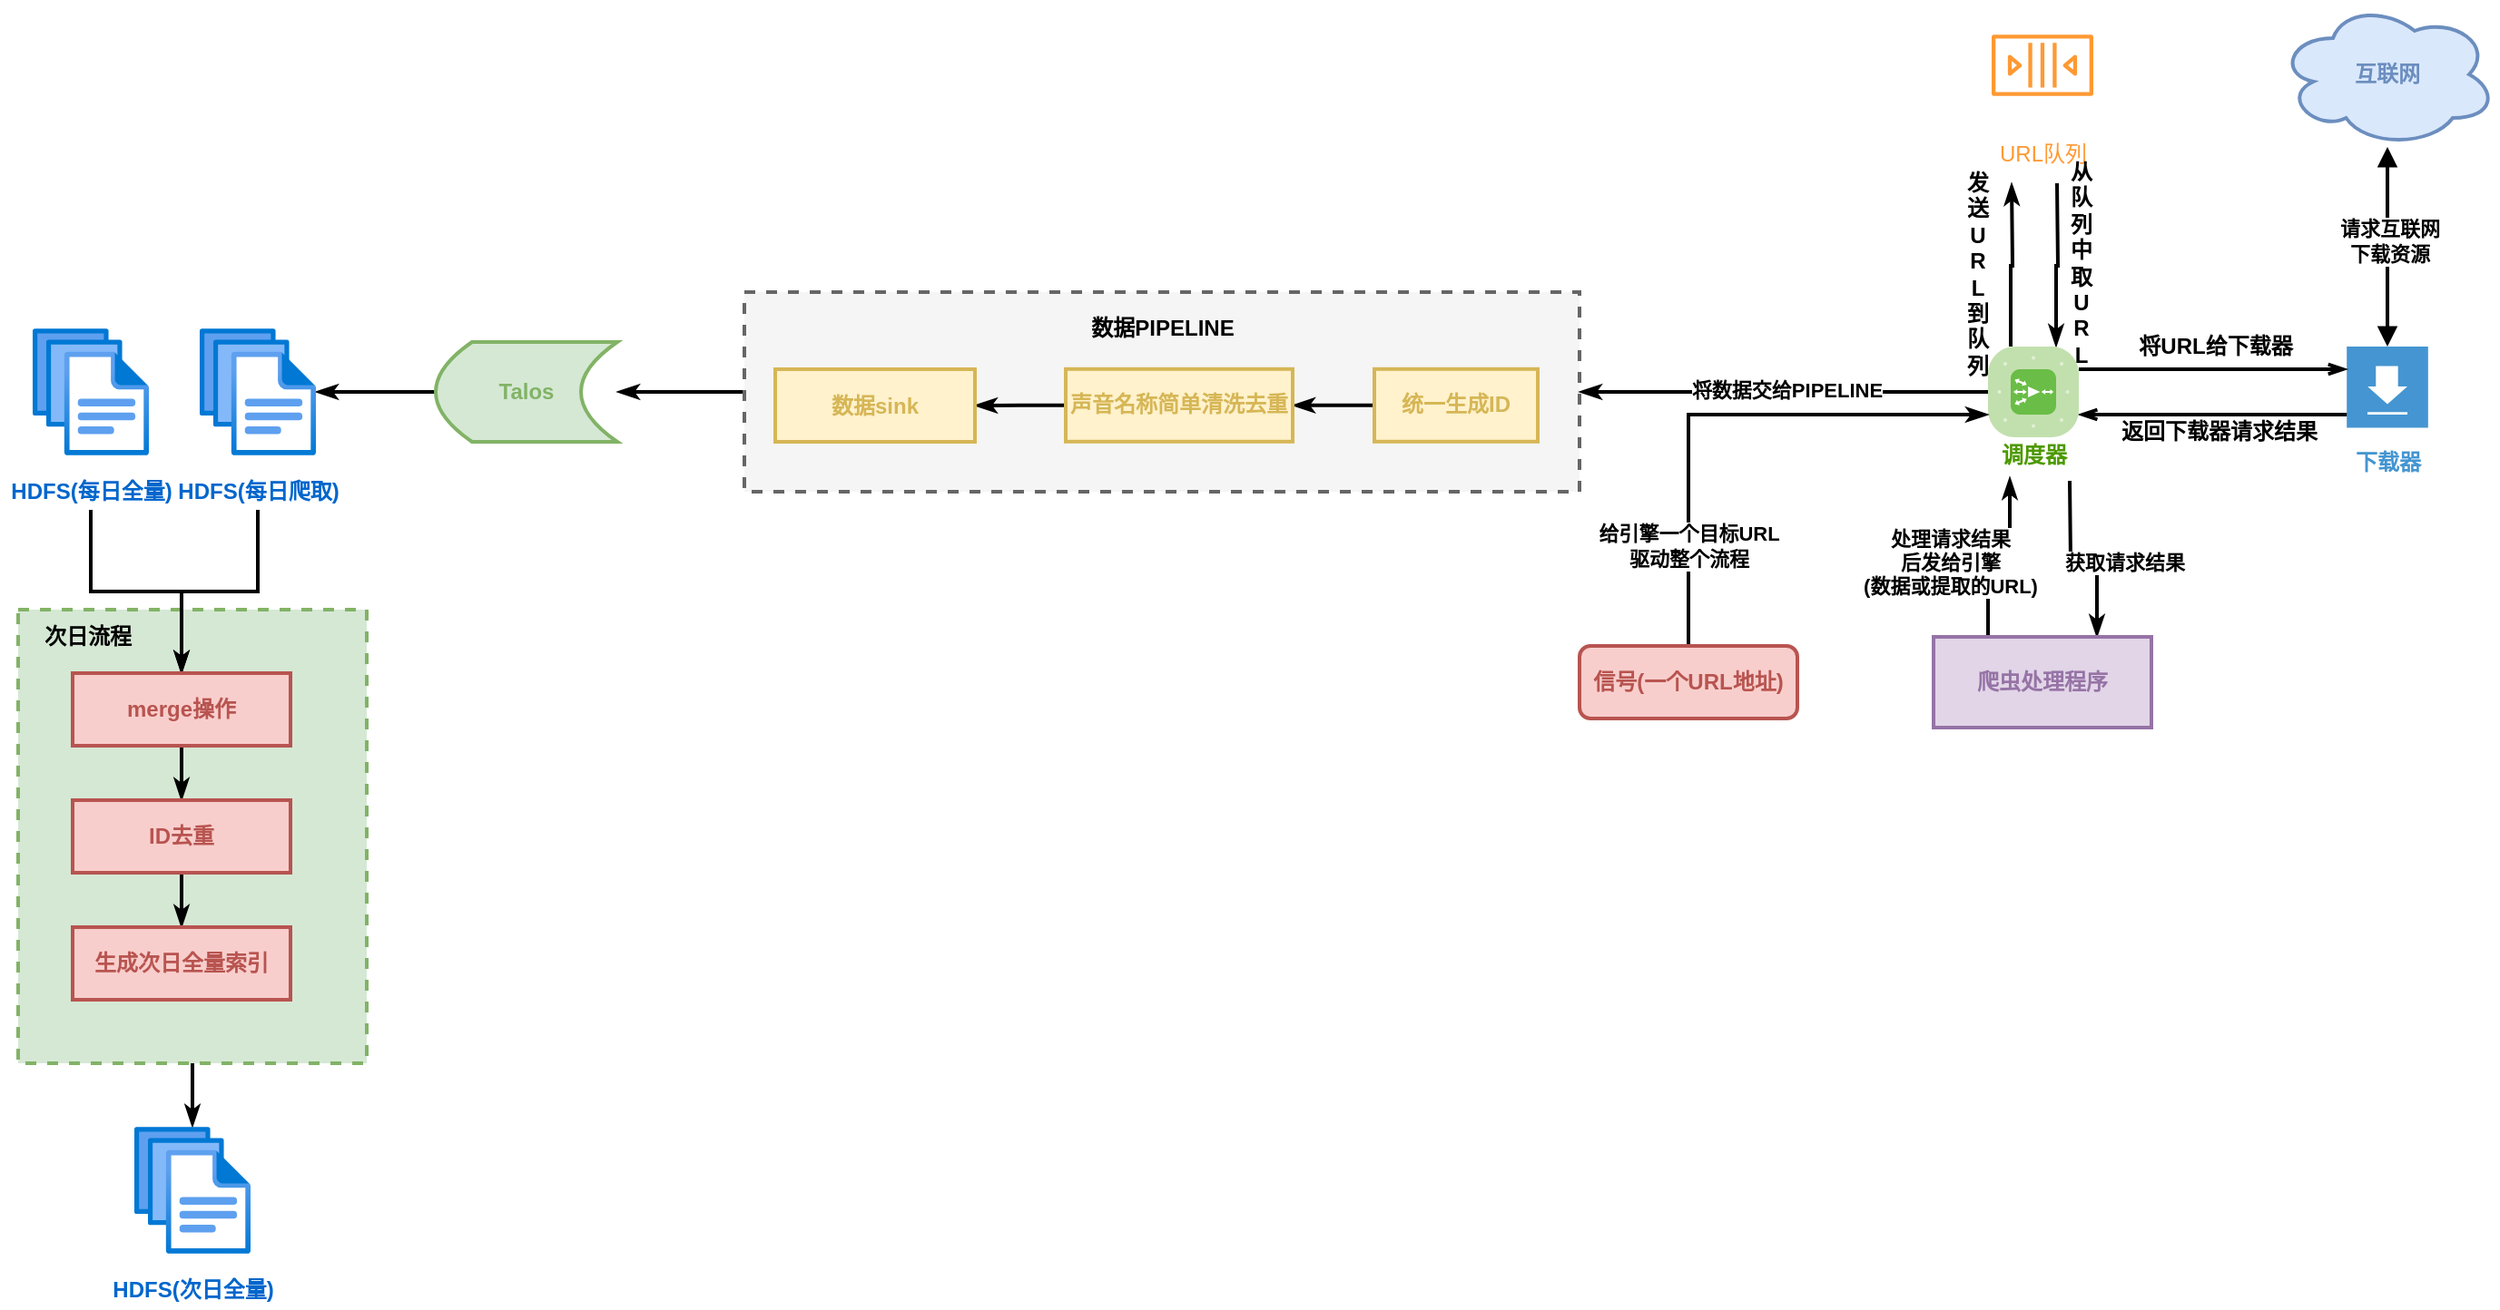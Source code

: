 <mxfile version="14.6.3" type="github">
  <diagram id="5i8NDIdGCb8DNyT52elz" name="第 1 页">
    <mxGraphModel dx="1954" dy="1044" grid="1" gridSize="10" guides="1" tooltips="1" connect="1" arrows="1" fold="1" page="0" pageScale="1" pageWidth="1169" pageHeight="827" math="0" shadow="0">
      <root>
        <mxCell id="0" />
        <mxCell id="1" parent="0" />
        <mxCell id="mn38bhdYBXqbmsw6AmZh-78" style="edgeStyle=orthogonalEdgeStyle;rounded=0;orthogonalLoop=1;jettySize=auto;html=1;exitX=0.5;exitY=1;exitDx=0;exitDy=0;fontColor=#B85450;startArrow=none;startFill=0;endArrow=classicThin;endFill=1;strokeWidth=2;" edge="1" parent="1" source="mn38bhdYBXqbmsw6AmZh-73" target="mn38bhdYBXqbmsw6AmZh-75">
          <mxGeometry relative="1" as="geometry" />
        </mxCell>
        <mxCell id="mn38bhdYBXqbmsw6AmZh-73" value="" style="rounded=0;whiteSpace=wrap;html=1;strokeColor=#82b366;strokeWidth=2;fillColor=#d5e8d4;dashed=1;" vertex="1" parent="1">
          <mxGeometry x="-220" y="485" width="192" height="250" as="geometry" />
        </mxCell>
        <mxCell id="mn38bhdYBXqbmsw6AmZh-52" style="edgeStyle=orthogonalEdgeStyle;rounded=0;orthogonalLoop=1;jettySize=auto;html=1;exitX=0;exitY=0.5;exitDx=0;exitDy=0;entryX=1;entryY=0.5;entryDx=0;entryDy=0;fontColor=#B85450;startArrow=none;startFill=0;endArrow=classicThin;endFill=1;strokeWidth=2;" edge="1" parent="1" source="mn38bhdYBXqbmsw6AmZh-40" target="mn38bhdYBXqbmsw6AmZh-51">
          <mxGeometry relative="1" as="geometry" />
        </mxCell>
        <mxCell id="mn38bhdYBXqbmsw6AmZh-40" value="" style="rounded=0;whiteSpace=wrap;html=1;strokeColor=#666666;strokeWidth=2;fillColor=#f5f5f5;fontColor=#333333;dashed=1;" vertex="1" parent="1">
          <mxGeometry x="180" y="310" width="460" height="110" as="geometry" />
        </mxCell>
        <mxCell id="mn38bhdYBXqbmsw6AmZh-2" value="互联网" style="ellipse;shape=cloud;whiteSpace=wrap;html=1;strokeWidth=2;fillColor=#dae8fc;strokeColor=#6c8ebf;fontColor=#6C8EBF;fontStyle=1;" vertex="1" parent="1">
          <mxGeometry x="1025" y="150" width="120" height="80" as="geometry" />
        </mxCell>
        <mxCell id="mn38bhdYBXqbmsw6AmZh-10" value="" style="edgeStyle=orthogonalEdgeStyle;rounded=0;orthogonalLoop=1;jettySize=auto;html=1;fontColor=#4495D1;strokeWidth=2;startArrow=block;startFill=1;endArrow=block;endFill=1;" edge="1" parent="1" source="mn38bhdYBXqbmsw6AmZh-8" target="mn38bhdYBXqbmsw6AmZh-2">
          <mxGeometry relative="1" as="geometry" />
        </mxCell>
        <mxCell id="mn38bhdYBXqbmsw6AmZh-11" value="请求互联网&lt;br&gt;下载资源" style="edgeLabel;html=1;align=center;verticalAlign=middle;resizable=0;points=[];fontStyle=1;" vertex="1" connectable="0" parent="mn38bhdYBXqbmsw6AmZh-10">
          <mxGeometry x="0.164" y="-1" relative="1" as="geometry">
            <mxPoint y="6" as="offset" />
          </mxGeometry>
        </mxCell>
        <mxCell id="mn38bhdYBXqbmsw6AmZh-8" value="" style="shadow=0;dashed=0;html=1;strokeColor=none;fillColor=#4495D1;labelPosition=center;verticalLabelPosition=bottom;verticalAlign=top;align=center;outlineConnect=0;shape=mxgraph.veeam.2d.download;fontColor=#D6B656;" vertex="1" parent="1">
          <mxGeometry x="1062.6" y="340" width="44.8" height="44.8" as="geometry" />
        </mxCell>
        <mxCell id="mn38bhdYBXqbmsw6AmZh-9" value="下载器" style="text;html=1;align=center;verticalAlign=middle;resizable=0;points=[];autosize=1;strokeColor=none;fontStyle=1;fontColor=#4495D1;" vertex="1" parent="1">
          <mxGeometry x="1060" y="394" width="50" height="20" as="geometry" />
        </mxCell>
        <mxCell id="mn38bhdYBXqbmsw6AmZh-17" style="edgeStyle=orthogonalEdgeStyle;rounded=0;orthogonalLoop=1;jettySize=auto;html=1;exitX=1;exitY=0.25;exitDx=0;exitDy=0;exitPerimeter=0;fontColor=#4D9900;startArrow=none;startFill=0;endArrow=openThin;endFill=0;strokeWidth=2;" edge="1" parent="1" source="mn38bhdYBXqbmsw6AmZh-13" target="mn38bhdYBXqbmsw6AmZh-8">
          <mxGeometry relative="1" as="geometry">
            <Array as="points">
              <mxPoint x="1010" y="353" />
              <mxPoint x="1010" y="353" />
            </Array>
          </mxGeometry>
        </mxCell>
        <mxCell id="mn38bhdYBXqbmsw6AmZh-19" style="edgeStyle=orthogonalEdgeStyle;rounded=0;orthogonalLoop=1;jettySize=auto;html=1;exitX=1;exitY=0.75;exitDx=0;exitDy=0;exitPerimeter=0;fontColor=#4D9900;startArrow=openThin;startFill=0;endArrow=none;endFill=0;strokeWidth=2;" edge="1" parent="1" source="mn38bhdYBXqbmsw6AmZh-13" target="mn38bhdYBXqbmsw6AmZh-8">
          <mxGeometry relative="1" as="geometry">
            <Array as="points">
              <mxPoint x="1030" y="378" />
              <mxPoint x="1030" y="378" />
            </Array>
          </mxGeometry>
        </mxCell>
        <mxCell id="mn38bhdYBXqbmsw6AmZh-24" style="edgeStyle=orthogonalEdgeStyle;rounded=0;orthogonalLoop=1;jettySize=auto;html=1;exitX=0.25;exitY=0;exitDx=0;exitDy=0;exitPerimeter=0;fontColor=#FF9933;startArrow=none;startFill=0;endArrow=classicThin;endFill=1;strokeWidth=2;" edge="1" parent="1" source="mn38bhdYBXqbmsw6AmZh-13">
          <mxGeometry relative="1" as="geometry">
            <mxPoint x="878" y="250" as="targetPoint" />
          </mxGeometry>
        </mxCell>
        <mxCell id="mn38bhdYBXqbmsw6AmZh-25" style="edgeStyle=orthogonalEdgeStyle;rounded=0;orthogonalLoop=1;jettySize=auto;html=1;exitX=0.75;exitY=0;exitDx=0;exitDy=0;exitPerimeter=0;fontColor=#FF9933;startArrow=classicThin;startFill=1;endArrow=none;endFill=0;strokeWidth=2;" edge="1" parent="1" source="mn38bhdYBXqbmsw6AmZh-13">
          <mxGeometry relative="1" as="geometry">
            <mxPoint x="903" y="250" as="targetPoint" />
          </mxGeometry>
        </mxCell>
        <mxCell id="mn38bhdYBXqbmsw6AmZh-42" style="edgeStyle=orthogonalEdgeStyle;rounded=0;orthogonalLoop=1;jettySize=auto;html=1;exitX=0;exitY=0.5;exitDx=0;exitDy=0;exitPerimeter=0;entryX=1;entryY=0.5;entryDx=0;entryDy=0;fontColor=#D6B656;startArrow=none;startFill=0;endArrow=classicThin;endFill=1;strokeWidth=2;" edge="1" parent="1" source="mn38bhdYBXqbmsw6AmZh-13" target="mn38bhdYBXqbmsw6AmZh-40">
          <mxGeometry relative="1" as="geometry" />
        </mxCell>
        <mxCell id="mn38bhdYBXqbmsw6AmZh-43" value="将数据交给PIPELINE" style="edgeLabel;html=1;align=center;verticalAlign=middle;resizable=0;points=[];fontStyle=1" vertex="1" connectable="0" parent="mn38bhdYBXqbmsw6AmZh-42">
          <mxGeometry x="-0.007" y="1" relative="1" as="geometry">
            <mxPoint y="-2" as="offset" />
          </mxGeometry>
        </mxCell>
        <mxCell id="mn38bhdYBXqbmsw6AmZh-13" value="" style="verticalLabelPosition=bottom;html=1;fillColor=#6ABD46;strokeColor=#ffffff;verticalAlign=top;align=center;points=[[0.085,0.085,0],[0.915,0.085,0],[0.915,0.915,0],[0.085,0.915,0],[0.25,0,0],[0.5,0,0],[0.75,0,0],[1,0.25,0],[1,0.5,0],[1,0.75,0],[0.75,1,0],[0.5,1,0],[0.25,1,0],[0,0.75,0],[0,0.5,0],[0,0.25,0]];pointerEvents=1;shape=mxgraph.cisco_safe.compositeIcon;bgIcon=mxgraph.cisco_safe.architecture.generic_appliance;resIcon=mxgraph.cisco_safe.architecture.wide_area_application_engine;fontColor=#000000;" vertex="1" parent="1">
          <mxGeometry x="865" y="340" width="50" height="50" as="geometry" />
        </mxCell>
        <mxCell id="mn38bhdYBXqbmsw6AmZh-14" value="调度器" style="text;html=1;align=center;verticalAlign=middle;resizable=0;points=[];autosize=1;strokeColor=none;fontStyle=1;fontColor=#4D9900;" vertex="1" parent="1">
          <mxGeometry x="865" y="390" width="50" height="20" as="geometry" />
        </mxCell>
        <mxCell id="mn38bhdYBXqbmsw6AmZh-20" value="&lt;font color=&quot;#000000&quot;&gt;&lt;b&gt;将URL给下载器&lt;/b&gt;&lt;/font&gt;" style="text;html=1;align=center;verticalAlign=middle;resizable=0;points=[];autosize=1;strokeColor=none;fontColor=#4D9900;" vertex="1" parent="1">
          <mxGeometry x="940" y="330" width="100" height="20" as="geometry" />
        </mxCell>
        <mxCell id="mn38bhdYBXqbmsw6AmZh-21" value="&lt;font color=&quot;#000000&quot;&gt;&lt;b&gt;返回下载器请求结果&lt;/b&gt;&lt;/font&gt;" style="text;html=1;align=center;verticalAlign=middle;resizable=0;points=[];autosize=1;strokeColor=none;fontColor=#4D9900;" vertex="1" parent="1">
          <mxGeometry x="932" y="377" width="120" height="20" as="geometry" />
        </mxCell>
        <mxCell id="mn38bhdYBXqbmsw6AmZh-22" value="URL队列" style="outlineConnect=0;gradientColor=none;fillColor=#ffffff;dashed=0;verticalLabelPosition=bottom;verticalAlign=top;align=center;html=1;fontSize=12;fontStyle=0;aspect=fixed;shape=mxgraph.aws4.resourceIcon;resIcon=mxgraph.aws4.queue;strokeColor=#FF9933;fontColor=#FF9933;" vertex="1" parent="1">
          <mxGeometry x="860" y="150" width="70" height="70" as="geometry" />
        </mxCell>
        <mxCell id="mn38bhdYBXqbmsw6AmZh-26" value="&lt;font color=&quot;#000000&quot;&gt;发&lt;br&gt;送&lt;br&gt;U&lt;br&gt;R&lt;br&gt;L&lt;br&gt;到&lt;br&gt;队&lt;br&gt;列&lt;/font&gt;" style="text;html=1;align=center;verticalAlign=middle;resizable=0;points=[];autosize=1;strokeColor=none;fontColor=#FF9933;fontStyle=1" vertex="1" parent="1">
          <mxGeometry x="844" y="240" width="30" height="120" as="geometry" />
        </mxCell>
        <mxCell id="mn38bhdYBXqbmsw6AmZh-27" value="&lt;font color=&quot;#000000&quot;&gt;从&lt;br&gt;队&lt;br&gt;列&lt;br&gt;中&lt;br&gt;取&lt;br&gt;U&lt;br&gt;R&lt;br&gt;L&lt;/font&gt;" style="text;html=1;align=center;verticalAlign=middle;resizable=0;points=[];autosize=1;strokeColor=none;fontColor=#FF9933;fontStyle=1" vertex="1" parent="1">
          <mxGeometry x="901" y="234" width="30" height="120" as="geometry" />
        </mxCell>
        <mxCell id="mn38bhdYBXqbmsw6AmZh-30" style="edgeStyle=orthogonalEdgeStyle;rounded=0;orthogonalLoop=1;jettySize=auto;html=1;exitX=0.75;exitY=0;exitDx=0;exitDy=0;fontColor=#9673A6;startArrow=classicThin;startFill=1;endArrow=none;endFill=0;strokeWidth=2;" edge="1" parent="1" source="mn38bhdYBXqbmsw6AmZh-29">
          <mxGeometry relative="1" as="geometry">
            <mxPoint x="910" y="414" as="targetPoint" />
          </mxGeometry>
        </mxCell>
        <mxCell id="mn38bhdYBXqbmsw6AmZh-31" value="&lt;font color=&quot;#000000&quot;&gt;获取请求结果&lt;/font&gt;" style="edgeLabel;html=1;align=center;verticalAlign=middle;resizable=0;points=[];fontColor=#9673A6;fontStyle=1" vertex="1" connectable="0" parent="mn38bhdYBXqbmsw6AmZh-30">
          <mxGeometry x="-0.111" y="1" relative="1" as="geometry">
            <mxPoint x="17" as="offset" />
          </mxGeometry>
        </mxCell>
        <mxCell id="mn38bhdYBXqbmsw6AmZh-93" style="edgeStyle=orthogonalEdgeStyle;rounded=0;orthogonalLoop=1;jettySize=auto;html=1;exitX=0.25;exitY=0;exitDx=0;exitDy=0;entryX=0.24;entryY=1.1;entryDx=0;entryDy=0;entryPerimeter=0;strokeWidth=2;endArrow=classicThin;endFill=1;" edge="1" parent="1" source="mn38bhdYBXqbmsw6AmZh-29" target="mn38bhdYBXqbmsw6AmZh-14">
          <mxGeometry relative="1" as="geometry" />
        </mxCell>
        <mxCell id="mn38bhdYBXqbmsw6AmZh-95" value="&lt;div&gt;&lt;span style=&quot;font-size: 11px&quot;&gt;处理请求结果&lt;/span&gt;&lt;/div&gt;&lt;div&gt;&lt;span style=&quot;font-size: 11px&quot;&gt;后发给引擎&lt;/span&gt;&lt;/div&gt;&lt;div&gt;&lt;span style=&quot;font-size: 11px&quot;&gt;(数据或提取的URL)&lt;/span&gt;&lt;/div&gt;" style="edgeLabel;html=1;align=center;verticalAlign=middle;resizable=0;points=[];fontStyle=1" vertex="1" connectable="0" parent="mn38bhdYBXqbmsw6AmZh-93">
          <mxGeometry x="-0.24" y="-2" relative="1" as="geometry">
            <mxPoint x="-23" y="-3" as="offset" />
          </mxGeometry>
        </mxCell>
        <mxCell id="mn38bhdYBXqbmsw6AmZh-29" value="爬虫处理程序" style="rounded=0;whiteSpace=wrap;html=1;strokeWidth=2;fillColor=#e1d5e7;strokeColor=#9673a6;fontColor=#9673A6;fontStyle=1" vertex="1" parent="1">
          <mxGeometry x="835" y="500" width="120" height="50" as="geometry" />
        </mxCell>
        <mxCell id="mn38bhdYBXqbmsw6AmZh-37" value="" style="edgeStyle=orthogonalEdgeStyle;rounded=0;orthogonalLoop=1;jettySize=auto;html=1;fontColor=#D6B656;startArrow=none;startFill=0;endArrow=classicThin;endFill=1;strokeWidth=2;" edge="1" parent="1" source="mn38bhdYBXqbmsw6AmZh-35" target="mn38bhdYBXqbmsw6AmZh-36">
          <mxGeometry relative="1" as="geometry" />
        </mxCell>
        <mxCell id="mn38bhdYBXqbmsw6AmZh-35" value="统一生成ID" style="rounded=0;whiteSpace=wrap;html=1;strokeWidth=2;fillColor=#fff2cc;strokeColor=#D6B656;fontStyle=1;fontColor=#D6B656;" vertex="1" parent="1">
          <mxGeometry x="527" y="352.4" width="90" height="40" as="geometry" />
        </mxCell>
        <mxCell id="mn38bhdYBXqbmsw6AmZh-39" value="" style="edgeStyle=orthogonalEdgeStyle;rounded=0;orthogonalLoop=1;jettySize=auto;html=1;fontColor=#D6B656;startArrow=none;startFill=0;endArrow=classicThin;endFill=1;strokeWidth=2;" edge="1" parent="1" source="mn38bhdYBXqbmsw6AmZh-36" target="mn38bhdYBXqbmsw6AmZh-38">
          <mxGeometry relative="1" as="geometry" />
        </mxCell>
        <mxCell id="mn38bhdYBXqbmsw6AmZh-36" value="声音名称简单清洗去重" style="rounded=0;whiteSpace=wrap;html=1;strokeWidth=2;fillColor=#fff2cc;strokeColor=#D6B656;fontStyle=1;fontColor=#D6B656;" vertex="1" parent="1">
          <mxGeometry x="357" y="352.4" width="125" height="40" as="geometry" />
        </mxCell>
        <mxCell id="mn38bhdYBXqbmsw6AmZh-38" value="数据sink" style="rounded=0;whiteSpace=wrap;html=1;strokeWidth=2;fillColor=#fff2cc;strokeColor=#D6B656;fontStyle=1;fontColor=#D6B656;" vertex="1" parent="1">
          <mxGeometry x="197" y="352.5" width="110" height="40" as="geometry" />
        </mxCell>
        <mxCell id="mn38bhdYBXqbmsw6AmZh-41" value="&lt;font color=&quot;#000000&quot;&gt;&lt;b&gt;数据PIPELINE&lt;/b&gt;&lt;/font&gt;" style="text;html=1;align=center;verticalAlign=middle;resizable=0;points=[];autosize=1;strokeColor=none;fontColor=#D6B656;" vertex="1" parent="1">
          <mxGeometry x="365" y="320" width="90" height="20" as="geometry" />
        </mxCell>
        <mxCell id="mn38bhdYBXqbmsw6AmZh-48" style="edgeStyle=orthogonalEdgeStyle;rounded=0;orthogonalLoop=1;jettySize=auto;html=1;exitX=0.5;exitY=0;exitDx=0;exitDy=0;entryX=0;entryY=0.75;entryDx=0;entryDy=0;entryPerimeter=0;fontColor=#B85450;startArrow=none;startFill=0;endArrow=classicThin;endFill=1;strokeWidth=2;" edge="1" parent="1" source="mn38bhdYBXqbmsw6AmZh-45" target="mn38bhdYBXqbmsw6AmZh-13">
          <mxGeometry relative="1" as="geometry" />
        </mxCell>
        <mxCell id="mn38bhdYBXqbmsw6AmZh-49" value="&lt;font color=&quot;#000000&quot;&gt;&lt;b&gt;给引擎一个目标URL&lt;br&gt;驱动整个流程&lt;br&gt;&lt;/b&gt;&lt;/font&gt;" style="edgeLabel;html=1;align=center;verticalAlign=middle;resizable=0;points=[];fontColor=#B85450;" vertex="1" connectable="0" parent="mn38bhdYBXqbmsw6AmZh-48">
          <mxGeometry x="-0.535" y="-1" relative="1" as="geometry">
            <mxPoint x="-1" y="13" as="offset" />
          </mxGeometry>
        </mxCell>
        <mxCell id="mn38bhdYBXqbmsw6AmZh-45" value="信号(一个URL地址)" style="rounded=1;whiteSpace=wrap;html=1;strokeWidth=2;fillColor=#f8cecc;fontStyle=1;strokeColor=#B85450;fontColor=#B85450;" vertex="1" parent="1">
          <mxGeometry x="640" y="505" width="120" height="40" as="geometry" />
        </mxCell>
        <mxCell id="mn38bhdYBXqbmsw6AmZh-55" style="edgeStyle=orthogonalEdgeStyle;rounded=0;orthogonalLoop=1;jettySize=auto;html=1;exitX=0;exitY=0.5;exitDx=0;exitDy=0;fontColor=#0066CC;startArrow=none;startFill=0;endArrow=classicThin;endFill=1;strokeWidth=2;" edge="1" parent="1" source="mn38bhdYBXqbmsw6AmZh-51" target="mn38bhdYBXqbmsw6AmZh-53">
          <mxGeometry relative="1" as="geometry" />
        </mxCell>
        <mxCell id="mn38bhdYBXqbmsw6AmZh-51" value="Talos" style="shape=dataStorage;whiteSpace=wrap;html=1;fixedSize=1;strokeWidth=2;fillColor=#d5e8d4;strokeColor=#82B366;fontStyle=1;fontColor=#82B366;" vertex="1" parent="1">
          <mxGeometry x="10" y="337.5" width="100" height="55" as="geometry" />
        </mxCell>
        <mxCell id="mn38bhdYBXqbmsw6AmZh-53" value="" style="aspect=fixed;html=1;points=[];align=center;image;fontSize=12;image=img/lib/azure2/general/Files.svg;fontColor=#82B366;strokeColor=#82B366;strokeWidth=2;" vertex="1" parent="1">
          <mxGeometry x="-120" y="330" width="64" height="70" as="geometry" />
        </mxCell>
        <mxCell id="mn38bhdYBXqbmsw6AmZh-67" value="" style="edgeStyle=orthogonalEdgeStyle;rounded=0;orthogonalLoop=1;jettySize=auto;html=1;fontColor=#B85450;startArrow=none;startFill=0;endArrow=classicThin;endFill=1;strokeWidth=2;" edge="1" parent="1" source="mn38bhdYBXqbmsw6AmZh-54" target="mn38bhdYBXqbmsw6AmZh-65">
          <mxGeometry relative="1" as="geometry" />
        </mxCell>
        <mxCell id="mn38bhdYBXqbmsw6AmZh-54" value="HDFS(每日爬取)" style="text;html=1;align=center;verticalAlign=middle;resizable=0;points=[];autosize=1;strokeColor=none;fontColor=#0066CC;fontStyle=1" vertex="1" parent="1">
          <mxGeometry x="-138" y="410" width="100" height="20" as="geometry" />
        </mxCell>
        <mxCell id="mn38bhdYBXqbmsw6AmZh-57" value="" style="aspect=fixed;html=1;points=[];align=center;image;fontSize=12;image=img/lib/azure2/general/Files.svg;fontColor=#82B366;strokeColor=#82B366;strokeWidth=2;" vertex="1" parent="1">
          <mxGeometry x="-212" y="330" width="64" height="70" as="geometry" />
        </mxCell>
        <mxCell id="mn38bhdYBXqbmsw6AmZh-66" value="" style="edgeStyle=orthogonalEdgeStyle;rounded=0;orthogonalLoop=1;jettySize=auto;html=1;fontColor=#B85450;startArrow=none;startFill=0;endArrow=classicThin;endFill=1;strokeWidth=2;" edge="1" parent="1" source="mn38bhdYBXqbmsw6AmZh-58" target="mn38bhdYBXqbmsw6AmZh-65">
          <mxGeometry relative="1" as="geometry" />
        </mxCell>
        <mxCell id="mn38bhdYBXqbmsw6AmZh-58" value="HDFS(每日全量)" style="text;html=1;align=center;verticalAlign=middle;resizable=0;points=[];autosize=1;strokeColor=none;fontColor=#0066CC;fontStyle=1" vertex="1" parent="1">
          <mxGeometry x="-230" y="410" width="100" height="20" as="geometry" />
        </mxCell>
        <mxCell id="mn38bhdYBXqbmsw6AmZh-69" value="" style="edgeStyle=orthogonalEdgeStyle;rounded=0;orthogonalLoop=1;jettySize=auto;html=1;fontColor=#B85450;startArrow=none;startFill=0;endArrow=classicThin;endFill=1;strokeWidth=2;" edge="1" parent="1" source="mn38bhdYBXqbmsw6AmZh-65" target="mn38bhdYBXqbmsw6AmZh-68">
          <mxGeometry relative="1" as="geometry" />
        </mxCell>
        <mxCell id="mn38bhdYBXqbmsw6AmZh-65" value="merge操作" style="rounded=0;whiteSpace=wrap;html=1;strokeWidth=2;fillColor=#f8cecc;strokeColor=#B85450;fontStyle=1;fontColor=#B85450;" vertex="1" parent="1">
          <mxGeometry x="-190" y="520" width="120" height="40" as="geometry" />
        </mxCell>
        <mxCell id="mn38bhdYBXqbmsw6AmZh-72" value="" style="edgeStyle=orthogonalEdgeStyle;rounded=0;orthogonalLoop=1;jettySize=auto;html=1;fontColor=#B85450;startArrow=none;startFill=0;endArrow=classicThin;endFill=1;strokeWidth=2;" edge="1" parent="1" source="mn38bhdYBXqbmsw6AmZh-68" target="mn38bhdYBXqbmsw6AmZh-70">
          <mxGeometry relative="1" as="geometry" />
        </mxCell>
        <mxCell id="mn38bhdYBXqbmsw6AmZh-68" value="ID去重" style="rounded=0;whiteSpace=wrap;html=1;strokeWidth=2;fillColor=#f8cecc;strokeColor=#B85450;fontStyle=1;fontColor=#B85450;" vertex="1" parent="1">
          <mxGeometry x="-190" y="590" width="120" height="40" as="geometry" />
        </mxCell>
        <mxCell id="mn38bhdYBXqbmsw6AmZh-70" value="生成次日全量索引" style="rounded=0;whiteSpace=wrap;html=1;strokeWidth=2;fillColor=#f8cecc;strokeColor=#B85450;fontStyle=1;fontColor=#B85450;" vertex="1" parent="1">
          <mxGeometry x="-190" y="660" width="120" height="40" as="geometry" />
        </mxCell>
        <mxCell id="mn38bhdYBXqbmsw6AmZh-74" value="&lt;b&gt;&lt;font color=&quot;#000000&quot;&gt;次日流程&lt;/font&gt;&lt;/b&gt;" style="text;html=1;align=center;verticalAlign=middle;resizable=0;points=[];autosize=1;strokeColor=none;fontColor=#B85450;" vertex="1" parent="1">
          <mxGeometry x="-212" y="490" width="60" height="20" as="geometry" />
        </mxCell>
        <mxCell id="mn38bhdYBXqbmsw6AmZh-75" value="" style="aspect=fixed;html=1;points=[];align=center;image;fontSize=12;image=img/lib/azure2/general/Files.svg;fontColor=#82B366;strokeColor=#82B366;strokeWidth=2;" vertex="1" parent="1">
          <mxGeometry x="-156" y="770" width="64" height="70" as="geometry" />
        </mxCell>
        <mxCell id="mn38bhdYBXqbmsw6AmZh-76" value="HDFS(次日全量)" style="text;html=1;align=center;verticalAlign=middle;resizable=0;points=[];autosize=1;strokeColor=none;fontColor=#0066CC;fontStyle=1" vertex="1" parent="1">
          <mxGeometry x="-174" y="850" width="100" height="20" as="geometry" />
        </mxCell>
      </root>
    </mxGraphModel>
  </diagram>
</mxfile>
